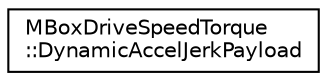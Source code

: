 digraph "Graphical Class Hierarchy"
{
 // LATEX_PDF_SIZE
  edge [fontname="Helvetica",fontsize="10",labelfontname="Helvetica",labelfontsize="10"];
  node [fontname="Helvetica",fontsize="10",shape=record];
  rankdir="LR";
  Node0 [label="MBoxDriveSpeedTorque\l::DynamicAccelJerkPayload",height=0.2,width=0.4,color="black", fillcolor="white", style="filled",URL="$struct_m_box_drive_speed_torque_1_1_dynamic_accel_jerk_payload.html",tooltip=" "];
}
